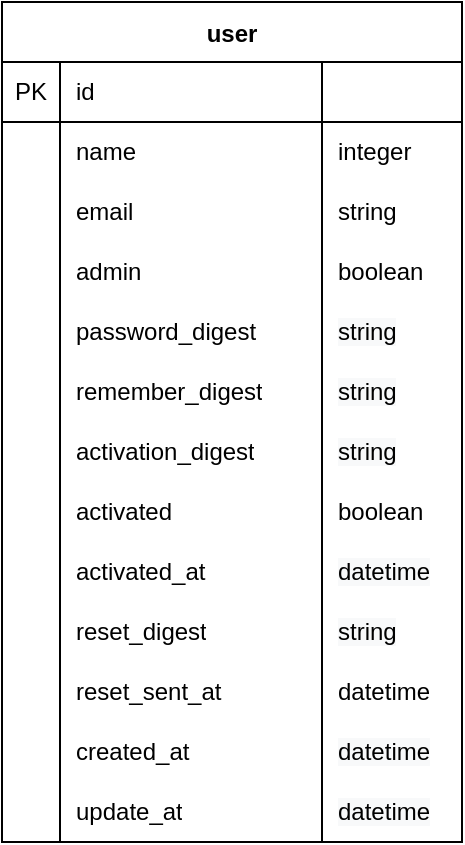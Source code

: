 <mxfile version="15.2.5" type="github">
  <diagram id="C5RBs43oDa-KdzZeNtuy" name="Page-1">
    <mxGraphModel dx="946" dy="614" grid="1" gridSize="10" guides="1" tooltips="1" connect="1" arrows="1" fold="1" page="1" pageScale="1" pageWidth="827" pageHeight="1169" math="0" shadow="0">
      <root>
        <mxCell id="WIyWlLk6GJQsqaUBKTNV-0" />
        <mxCell id="WIyWlLk6GJQsqaUBKTNV-1" parent="WIyWlLk6GJQsqaUBKTNV-0" />
        <mxCell id="iBrmPqQcuPYEzpvfI51Y-0" value="user" style="shape=table;startSize=30;container=1;collapsible=0;childLayout=tableLayout;fixedRows=1;rowLines=0;fontStyle=1;align=center;pointerEvents=1;" vertex="1" parent="WIyWlLk6GJQsqaUBKTNV-1">
          <mxGeometry x="40" y="40" width="230" height="420" as="geometry" />
        </mxCell>
        <mxCell id="iBrmPqQcuPYEzpvfI51Y-1" value="" style="shape=partialRectangle;html=1;whiteSpace=wrap;collapsible=0;dropTarget=0;pointerEvents=1;fillColor=none;top=0;left=0;bottom=1;right=0;points=[[0,0.5],[1,0.5]];portConstraint=eastwest;" vertex="1" parent="iBrmPqQcuPYEzpvfI51Y-0">
          <mxGeometry y="30" width="230" height="30" as="geometry" />
        </mxCell>
        <mxCell id="iBrmPqQcuPYEzpvfI51Y-2" value="PK" style="shape=partialRectangle;html=1;whiteSpace=wrap;connectable=0;fillColor=none;top=0;left=0;bottom=0;right=0;overflow=hidden;pointerEvents=1;" vertex="1" parent="iBrmPqQcuPYEzpvfI51Y-1">
          <mxGeometry width="29" height="30" as="geometry" />
        </mxCell>
        <mxCell id="iBrmPqQcuPYEzpvfI51Y-3" value="id" style="shape=partialRectangle;html=1;whiteSpace=wrap;connectable=0;fillColor=none;top=0;left=0;bottom=0;right=0;align=left;spacingLeft=6;overflow=hidden;pointerEvents=1;" vertex="1" parent="iBrmPqQcuPYEzpvfI51Y-1">
          <mxGeometry x="29" width="131" height="30" as="geometry" />
        </mxCell>
        <mxCell id="iBrmPqQcuPYEzpvfI51Y-53" style="shape=partialRectangle;html=1;whiteSpace=wrap;connectable=0;fillColor=none;top=0;left=0;bottom=0;right=0;align=left;spacingLeft=6;overflow=hidden;pointerEvents=1;" vertex="1" parent="iBrmPqQcuPYEzpvfI51Y-1">
          <mxGeometry x="160" width="70" height="30" as="geometry" />
        </mxCell>
        <mxCell id="iBrmPqQcuPYEzpvfI51Y-4" value="" style="shape=partialRectangle;html=1;whiteSpace=wrap;collapsible=0;dropTarget=0;pointerEvents=1;fillColor=none;top=0;left=0;bottom=0;right=0;points=[[0,0.5],[1,0.5]];portConstraint=eastwest;" vertex="1" parent="iBrmPqQcuPYEzpvfI51Y-0">
          <mxGeometry y="60" width="230" height="30" as="geometry" />
        </mxCell>
        <mxCell id="iBrmPqQcuPYEzpvfI51Y-5" value="" style="shape=partialRectangle;html=1;whiteSpace=wrap;connectable=0;fillColor=none;top=0;left=0;bottom=0;right=0;overflow=hidden;pointerEvents=1;" vertex="1" parent="iBrmPqQcuPYEzpvfI51Y-4">
          <mxGeometry width="29" height="30" as="geometry" />
        </mxCell>
        <mxCell id="iBrmPqQcuPYEzpvfI51Y-6" value="name" style="shape=partialRectangle;html=1;whiteSpace=wrap;connectable=0;fillColor=none;top=0;left=0;bottom=0;right=0;align=left;spacingLeft=6;overflow=hidden;pointerEvents=1;" vertex="1" parent="iBrmPqQcuPYEzpvfI51Y-4">
          <mxGeometry x="29" width="131" height="30" as="geometry" />
        </mxCell>
        <mxCell id="iBrmPqQcuPYEzpvfI51Y-54" value="integer" style="shape=partialRectangle;html=1;whiteSpace=wrap;connectable=0;fillColor=none;top=0;left=0;bottom=0;right=0;align=left;spacingLeft=6;overflow=hidden;pointerEvents=1;" vertex="1" parent="iBrmPqQcuPYEzpvfI51Y-4">
          <mxGeometry x="160" width="70" height="30" as="geometry" />
        </mxCell>
        <mxCell id="iBrmPqQcuPYEzpvfI51Y-7" value="" style="shape=partialRectangle;html=1;whiteSpace=wrap;collapsible=0;dropTarget=0;pointerEvents=1;fillColor=none;top=0;left=0;bottom=0;right=0;points=[[0,0.5],[1,0.5]];portConstraint=eastwest;" vertex="1" parent="iBrmPqQcuPYEzpvfI51Y-0">
          <mxGeometry y="90" width="230" height="30" as="geometry" />
        </mxCell>
        <mxCell id="iBrmPqQcuPYEzpvfI51Y-8" value="" style="shape=partialRectangle;html=1;whiteSpace=wrap;connectable=0;fillColor=none;top=0;left=0;bottom=0;right=0;overflow=hidden;pointerEvents=1;" vertex="1" parent="iBrmPqQcuPYEzpvfI51Y-7">
          <mxGeometry width="29" height="30" as="geometry" />
        </mxCell>
        <mxCell id="iBrmPqQcuPYEzpvfI51Y-9" value="email" style="shape=partialRectangle;html=1;whiteSpace=wrap;connectable=0;fillColor=none;top=0;left=0;bottom=0;right=0;align=left;spacingLeft=6;overflow=hidden;pointerEvents=1;" vertex="1" parent="iBrmPqQcuPYEzpvfI51Y-7">
          <mxGeometry x="29" width="131" height="30" as="geometry" />
        </mxCell>
        <mxCell id="iBrmPqQcuPYEzpvfI51Y-55" value="string" style="shape=partialRectangle;html=1;whiteSpace=wrap;connectable=0;fillColor=none;top=0;left=0;bottom=0;right=0;align=left;spacingLeft=6;overflow=hidden;pointerEvents=1;" vertex="1" parent="iBrmPqQcuPYEzpvfI51Y-7">
          <mxGeometry x="160" width="70" height="30" as="geometry" />
        </mxCell>
        <mxCell id="iBrmPqQcuPYEzpvfI51Y-72" value="" style="shape=partialRectangle;html=1;whiteSpace=wrap;collapsible=0;dropTarget=0;pointerEvents=1;fillColor=none;top=0;left=0;bottom=0;right=0;points=[[0,0.5],[1,0.5]];portConstraint=eastwest;" vertex="1" parent="iBrmPqQcuPYEzpvfI51Y-0">
          <mxGeometry y="120" width="230" height="30" as="geometry" />
        </mxCell>
        <mxCell id="iBrmPqQcuPYEzpvfI51Y-73" value="" style="shape=partialRectangle;html=1;whiteSpace=wrap;connectable=0;fillColor=none;top=0;left=0;bottom=0;right=0;overflow=hidden;pointerEvents=1;" vertex="1" parent="iBrmPqQcuPYEzpvfI51Y-72">
          <mxGeometry width="29" height="30" as="geometry" />
        </mxCell>
        <mxCell id="iBrmPqQcuPYEzpvfI51Y-74" value="admin" style="shape=partialRectangle;html=1;whiteSpace=wrap;connectable=0;fillColor=none;top=0;left=0;bottom=0;right=0;align=left;spacingLeft=6;overflow=hidden;pointerEvents=1;" vertex="1" parent="iBrmPqQcuPYEzpvfI51Y-72">
          <mxGeometry x="29" width="131" height="30" as="geometry" />
        </mxCell>
        <mxCell id="iBrmPqQcuPYEzpvfI51Y-75" value="boolean" style="shape=partialRectangle;html=1;whiteSpace=wrap;connectable=0;fillColor=none;top=0;left=0;bottom=0;right=0;align=left;spacingLeft=6;overflow=hidden;pointerEvents=1;" vertex="1" parent="iBrmPqQcuPYEzpvfI51Y-72">
          <mxGeometry x="160" width="70" height="30" as="geometry" />
        </mxCell>
        <mxCell id="iBrmPqQcuPYEzpvfI51Y-13" value="" style="shape=partialRectangle;html=1;whiteSpace=wrap;collapsible=0;dropTarget=0;pointerEvents=1;fillColor=none;top=0;left=0;bottom=0;right=0;points=[[0,0.5],[1,0.5]];portConstraint=eastwest;" vertex="1" parent="iBrmPqQcuPYEzpvfI51Y-0">
          <mxGeometry y="150" width="230" height="30" as="geometry" />
        </mxCell>
        <mxCell id="iBrmPqQcuPYEzpvfI51Y-14" value="" style="shape=partialRectangle;html=1;whiteSpace=wrap;connectable=0;fillColor=none;top=0;left=0;bottom=0;right=0;overflow=hidden;pointerEvents=1;" vertex="1" parent="iBrmPqQcuPYEzpvfI51Y-13">
          <mxGeometry width="29" height="30" as="geometry" />
        </mxCell>
        <mxCell id="iBrmPqQcuPYEzpvfI51Y-15" value="password_digest" style="shape=partialRectangle;html=1;whiteSpace=wrap;connectable=0;fillColor=none;top=0;left=0;bottom=0;right=0;align=left;spacingLeft=6;overflow=hidden;pointerEvents=1;" vertex="1" parent="iBrmPqQcuPYEzpvfI51Y-13">
          <mxGeometry x="29" width="131" height="30" as="geometry" />
        </mxCell>
        <mxCell id="iBrmPqQcuPYEzpvfI51Y-56" value="&lt;meta charset=&quot;utf-8&quot;&gt;&lt;span style=&quot;color: rgb(0, 0, 0); font-family: helvetica; font-size: 12px; font-style: normal; font-weight: 400; letter-spacing: normal; text-align: left; text-indent: 0px; text-transform: none; word-spacing: 0px; background-color: rgb(248, 249, 250); display: inline; float: none;&quot;&gt;string&lt;/span&gt;" style="shape=partialRectangle;html=1;whiteSpace=wrap;connectable=0;fillColor=none;top=0;left=0;bottom=0;right=0;align=left;spacingLeft=6;overflow=hidden;pointerEvents=1;" vertex="1" parent="iBrmPqQcuPYEzpvfI51Y-13">
          <mxGeometry x="160" width="70" height="30" as="geometry" />
        </mxCell>
        <mxCell id="iBrmPqQcuPYEzpvfI51Y-66" value="" style="shape=partialRectangle;html=1;whiteSpace=wrap;collapsible=0;dropTarget=0;pointerEvents=1;fillColor=none;top=0;left=0;bottom=0;right=0;points=[[0,0.5],[1,0.5]];portConstraint=eastwest;" vertex="1" parent="iBrmPqQcuPYEzpvfI51Y-0">
          <mxGeometry y="180" width="230" height="30" as="geometry" />
        </mxCell>
        <mxCell id="iBrmPqQcuPYEzpvfI51Y-67" value="" style="shape=partialRectangle;html=1;whiteSpace=wrap;connectable=0;fillColor=none;top=0;left=0;bottom=0;right=0;overflow=hidden;pointerEvents=1;" vertex="1" parent="iBrmPqQcuPYEzpvfI51Y-66">
          <mxGeometry width="29" height="30" as="geometry" />
        </mxCell>
        <mxCell id="iBrmPqQcuPYEzpvfI51Y-68" value="remember_digest" style="shape=partialRectangle;html=1;whiteSpace=wrap;connectable=0;fillColor=none;top=0;left=0;bottom=0;right=0;align=left;spacingLeft=6;overflow=hidden;pointerEvents=1;" vertex="1" parent="iBrmPqQcuPYEzpvfI51Y-66">
          <mxGeometry x="29" width="131" height="30" as="geometry" />
        </mxCell>
        <mxCell id="iBrmPqQcuPYEzpvfI51Y-69" value="&lt;meta charset=&quot;utf-8&quot;&gt;&lt;span style=&quot;color: rgb(0, 0, 0); font-family: helvetica; font-size: 12px; font-style: normal; font-weight: 400; letter-spacing: normal; text-align: left; text-indent: 0px; text-transform: none; word-spacing: 0px; background-color: rgb(248, 249, 250); display: inline; float: none;&quot;&gt;string&lt;/span&gt;" style="shape=partialRectangle;html=1;whiteSpace=wrap;connectable=0;fillColor=none;top=0;left=0;bottom=0;right=0;align=left;spacingLeft=6;overflow=hidden;pointerEvents=1;" vertex="1" parent="iBrmPqQcuPYEzpvfI51Y-66">
          <mxGeometry x="160" width="70" height="30" as="geometry" />
        </mxCell>
        <mxCell id="iBrmPqQcuPYEzpvfI51Y-16" value="" style="shape=partialRectangle;html=1;whiteSpace=wrap;collapsible=0;dropTarget=0;pointerEvents=1;fillColor=none;top=0;left=0;bottom=0;right=0;points=[[0,0.5],[1,0.5]];portConstraint=eastwest;" vertex="1" parent="iBrmPqQcuPYEzpvfI51Y-0">
          <mxGeometry y="210" width="230" height="30" as="geometry" />
        </mxCell>
        <mxCell id="iBrmPqQcuPYEzpvfI51Y-17" value="" style="shape=partialRectangle;html=1;whiteSpace=wrap;connectable=0;fillColor=none;top=0;left=0;bottom=0;right=0;overflow=hidden;pointerEvents=1;" vertex="1" parent="iBrmPqQcuPYEzpvfI51Y-16">
          <mxGeometry width="29" height="30" as="geometry" />
        </mxCell>
        <mxCell id="iBrmPqQcuPYEzpvfI51Y-18" value="activation_digest" style="shape=partialRectangle;html=1;whiteSpace=wrap;connectable=0;fillColor=none;top=0;left=0;bottom=0;right=0;align=left;spacingLeft=6;overflow=hidden;pointerEvents=1;" vertex="1" parent="iBrmPqQcuPYEzpvfI51Y-16">
          <mxGeometry x="29" width="131" height="30" as="geometry" />
        </mxCell>
        <mxCell id="iBrmPqQcuPYEzpvfI51Y-59" value="&lt;meta charset=&quot;utf-8&quot;&gt;&lt;span style=&quot;color: rgb(0, 0, 0); font-family: helvetica; font-size: 12px; font-style: normal; font-weight: 400; letter-spacing: normal; text-align: left; text-indent: 0px; text-transform: none; word-spacing: 0px; background-color: rgb(248, 249, 250); display: inline; float: none;&quot;&gt;string&lt;/span&gt;" style="shape=partialRectangle;html=1;whiteSpace=wrap;connectable=0;fillColor=none;top=0;left=0;bottom=0;right=0;align=left;spacingLeft=6;overflow=hidden;pointerEvents=1;" vertex="1" parent="iBrmPqQcuPYEzpvfI51Y-16">
          <mxGeometry x="160" width="70" height="30" as="geometry" />
        </mxCell>
        <mxCell id="iBrmPqQcuPYEzpvfI51Y-22" value="" style="shape=partialRectangle;html=1;whiteSpace=wrap;collapsible=0;dropTarget=0;pointerEvents=1;fillColor=none;top=0;left=0;bottom=0;right=0;points=[[0,0.5],[1,0.5]];portConstraint=eastwest;" vertex="1" parent="iBrmPqQcuPYEzpvfI51Y-0">
          <mxGeometry y="240" width="230" height="30" as="geometry" />
        </mxCell>
        <mxCell id="iBrmPqQcuPYEzpvfI51Y-23" value="" style="shape=partialRectangle;html=1;whiteSpace=wrap;connectable=0;fillColor=none;top=0;left=0;bottom=0;right=0;overflow=hidden;pointerEvents=1;" vertex="1" parent="iBrmPqQcuPYEzpvfI51Y-22">
          <mxGeometry width="29" height="30" as="geometry" />
        </mxCell>
        <mxCell id="iBrmPqQcuPYEzpvfI51Y-24" value="activated" style="shape=partialRectangle;html=1;whiteSpace=wrap;connectable=0;fillColor=none;top=0;left=0;bottom=0;right=0;align=left;spacingLeft=6;overflow=hidden;pointerEvents=1;" vertex="1" parent="iBrmPqQcuPYEzpvfI51Y-22">
          <mxGeometry x="29" width="131" height="30" as="geometry" />
        </mxCell>
        <mxCell id="iBrmPqQcuPYEzpvfI51Y-60" value="boolean" style="shape=partialRectangle;html=1;whiteSpace=wrap;connectable=0;fillColor=none;top=0;left=0;bottom=0;right=0;align=left;spacingLeft=6;overflow=hidden;pointerEvents=1;" vertex="1" parent="iBrmPqQcuPYEzpvfI51Y-22">
          <mxGeometry x="160" width="70" height="30" as="geometry" />
        </mxCell>
        <mxCell id="iBrmPqQcuPYEzpvfI51Y-25" value="" style="shape=partialRectangle;html=1;whiteSpace=wrap;collapsible=0;dropTarget=0;pointerEvents=1;fillColor=none;top=0;left=0;bottom=0;right=0;points=[[0,0.5],[1,0.5]];portConstraint=eastwest;" vertex="1" parent="iBrmPqQcuPYEzpvfI51Y-0">
          <mxGeometry y="270" width="230" height="30" as="geometry" />
        </mxCell>
        <mxCell id="iBrmPqQcuPYEzpvfI51Y-26" value="" style="shape=partialRectangle;html=1;whiteSpace=wrap;connectable=0;fillColor=none;top=0;left=0;bottom=0;right=0;overflow=hidden;pointerEvents=1;" vertex="1" parent="iBrmPqQcuPYEzpvfI51Y-25">
          <mxGeometry width="29" height="30" as="geometry" />
        </mxCell>
        <mxCell id="iBrmPqQcuPYEzpvfI51Y-27" value="activated_at" style="shape=partialRectangle;html=1;whiteSpace=wrap;connectable=0;fillColor=none;top=0;left=0;bottom=0;right=0;align=left;spacingLeft=6;overflow=hidden;pointerEvents=1;" vertex="1" parent="iBrmPqQcuPYEzpvfI51Y-25">
          <mxGeometry x="29" width="131" height="30" as="geometry" />
        </mxCell>
        <mxCell id="iBrmPqQcuPYEzpvfI51Y-61" value="&lt;meta charset=&quot;utf-8&quot;&gt;&lt;span style=&quot;color: rgb(0, 0, 0); font-family: helvetica; font-size: 12px; font-style: normal; font-weight: 400; letter-spacing: normal; text-align: left; text-indent: 0px; text-transform: none; word-spacing: 0px; background-color: rgb(248, 249, 250); display: inline; float: none;&quot;&gt;datetime&lt;/span&gt;" style="shape=partialRectangle;html=1;whiteSpace=wrap;connectable=0;fillColor=none;top=0;left=0;bottom=0;right=0;align=left;spacingLeft=6;overflow=hidden;pointerEvents=1;" vertex="1" parent="iBrmPqQcuPYEzpvfI51Y-25">
          <mxGeometry x="160" width="70" height="30" as="geometry" />
        </mxCell>
        <mxCell id="iBrmPqQcuPYEzpvfI51Y-19" value="" style="shape=partialRectangle;html=1;whiteSpace=wrap;collapsible=0;dropTarget=0;pointerEvents=1;fillColor=none;top=0;left=0;bottom=0;right=0;points=[[0,0.5],[1,0.5]];portConstraint=eastwest;" vertex="1" parent="iBrmPqQcuPYEzpvfI51Y-0">
          <mxGeometry y="300" width="230" height="30" as="geometry" />
        </mxCell>
        <mxCell id="iBrmPqQcuPYEzpvfI51Y-20" value="" style="shape=partialRectangle;html=1;whiteSpace=wrap;connectable=0;fillColor=none;top=0;left=0;bottom=0;right=0;overflow=hidden;pointerEvents=1;" vertex="1" parent="iBrmPqQcuPYEzpvfI51Y-19">
          <mxGeometry width="29" height="30" as="geometry" />
        </mxCell>
        <mxCell id="iBrmPqQcuPYEzpvfI51Y-21" value="reset_digest" style="shape=partialRectangle;html=1;whiteSpace=wrap;connectable=0;fillColor=none;top=0;left=0;bottom=0;right=0;align=left;spacingLeft=6;overflow=hidden;pointerEvents=1;" vertex="1" parent="iBrmPqQcuPYEzpvfI51Y-19">
          <mxGeometry x="29" width="131" height="30" as="geometry" />
        </mxCell>
        <mxCell id="iBrmPqQcuPYEzpvfI51Y-57" value="&lt;meta charset=&quot;utf-8&quot;&gt;&lt;span style=&quot;color: rgb(0, 0, 0); font-family: helvetica; font-size: 12px; font-style: normal; font-weight: 400; letter-spacing: normal; text-align: left; text-indent: 0px; text-transform: none; word-spacing: 0px; background-color: rgb(248, 249, 250); display: inline; float: none;&quot;&gt;string&lt;/span&gt;" style="shape=partialRectangle;html=1;whiteSpace=wrap;connectable=0;fillColor=none;top=0;left=0;bottom=0;right=0;align=left;spacingLeft=6;overflow=hidden;pointerEvents=1;" vertex="1" parent="iBrmPqQcuPYEzpvfI51Y-19">
          <mxGeometry x="160" width="70" height="30" as="geometry" />
        </mxCell>
        <mxCell id="iBrmPqQcuPYEzpvfI51Y-10" value="" style="shape=partialRectangle;html=1;whiteSpace=wrap;collapsible=0;dropTarget=0;pointerEvents=1;fillColor=none;top=0;left=0;bottom=0;right=0;points=[[0,0.5],[1,0.5]];portConstraint=eastwest;" vertex="1" parent="iBrmPqQcuPYEzpvfI51Y-0">
          <mxGeometry y="330" width="230" height="30" as="geometry" />
        </mxCell>
        <mxCell id="iBrmPqQcuPYEzpvfI51Y-11" value="" style="shape=partialRectangle;html=1;whiteSpace=wrap;connectable=0;fillColor=none;top=0;left=0;bottom=0;right=0;overflow=hidden;pointerEvents=1;" vertex="1" parent="iBrmPqQcuPYEzpvfI51Y-10">
          <mxGeometry width="29" height="30" as="geometry" />
        </mxCell>
        <mxCell id="iBrmPqQcuPYEzpvfI51Y-12" value="reset_sent_at" style="shape=partialRectangle;html=1;whiteSpace=wrap;connectable=0;fillColor=none;top=0;left=0;bottom=0;right=0;align=left;spacingLeft=6;overflow=hidden;pointerEvents=1;" vertex="1" parent="iBrmPqQcuPYEzpvfI51Y-10">
          <mxGeometry x="29" width="131" height="30" as="geometry" />
        </mxCell>
        <mxCell id="iBrmPqQcuPYEzpvfI51Y-58" value="datetime" style="shape=partialRectangle;html=1;whiteSpace=wrap;connectable=0;fillColor=none;top=0;left=0;bottom=0;right=0;align=left;spacingLeft=6;overflow=hidden;pointerEvents=1;" vertex="1" parent="iBrmPqQcuPYEzpvfI51Y-10">
          <mxGeometry x="160" width="70" height="30" as="geometry" />
        </mxCell>
        <mxCell id="iBrmPqQcuPYEzpvfI51Y-28" value="" style="shape=partialRectangle;html=1;whiteSpace=wrap;collapsible=0;dropTarget=0;pointerEvents=1;fillColor=none;top=0;left=0;bottom=0;right=0;points=[[0,0.5],[1,0.5]];portConstraint=eastwest;" vertex="1" parent="iBrmPqQcuPYEzpvfI51Y-0">
          <mxGeometry y="360" width="230" height="30" as="geometry" />
        </mxCell>
        <mxCell id="iBrmPqQcuPYEzpvfI51Y-29" value="" style="shape=partialRectangle;html=1;whiteSpace=wrap;connectable=0;fillColor=none;top=0;left=0;bottom=0;right=0;overflow=hidden;pointerEvents=1;" vertex="1" parent="iBrmPqQcuPYEzpvfI51Y-28">
          <mxGeometry width="29" height="30" as="geometry" />
        </mxCell>
        <mxCell id="iBrmPqQcuPYEzpvfI51Y-30" value="created_at" style="shape=partialRectangle;html=1;whiteSpace=wrap;connectable=0;fillColor=none;top=0;left=0;bottom=0;right=0;align=left;spacingLeft=6;overflow=hidden;pointerEvents=1;" vertex="1" parent="iBrmPqQcuPYEzpvfI51Y-28">
          <mxGeometry x="29" width="131" height="30" as="geometry" />
        </mxCell>
        <mxCell id="iBrmPqQcuPYEzpvfI51Y-62" value="&lt;meta charset=&quot;utf-8&quot;&gt;&lt;span style=&quot;color: rgb(0, 0, 0); font-family: helvetica; font-size: 12px; font-style: normal; font-weight: 400; letter-spacing: normal; text-align: left; text-indent: 0px; text-transform: none; word-spacing: 0px; background-color: rgb(248, 249, 250); display: inline; float: none;&quot;&gt;datetime&lt;/span&gt;" style="shape=partialRectangle;html=1;whiteSpace=wrap;connectable=0;fillColor=none;top=0;left=0;bottom=0;right=0;align=left;spacingLeft=6;overflow=hidden;pointerEvents=1;" vertex="1" parent="iBrmPqQcuPYEzpvfI51Y-28">
          <mxGeometry x="160" width="70" height="30" as="geometry" />
        </mxCell>
        <mxCell id="iBrmPqQcuPYEzpvfI51Y-31" value="" style="shape=partialRectangle;html=1;whiteSpace=wrap;collapsible=0;dropTarget=0;pointerEvents=1;fillColor=none;top=0;left=0;bottom=0;right=0;points=[[0,0.5],[1,0.5]];portConstraint=eastwest;" vertex="1" parent="iBrmPqQcuPYEzpvfI51Y-0">
          <mxGeometry y="390" width="230" height="30" as="geometry" />
        </mxCell>
        <mxCell id="iBrmPqQcuPYEzpvfI51Y-32" value="" style="shape=partialRectangle;html=1;whiteSpace=wrap;connectable=0;fillColor=none;top=0;left=0;bottom=0;right=0;overflow=hidden;pointerEvents=1;" vertex="1" parent="iBrmPqQcuPYEzpvfI51Y-31">
          <mxGeometry width="29" height="30" as="geometry" />
        </mxCell>
        <mxCell id="iBrmPqQcuPYEzpvfI51Y-33" value="update_at" style="shape=partialRectangle;html=1;whiteSpace=wrap;connectable=0;fillColor=none;top=0;left=0;bottom=0;right=0;align=left;spacingLeft=6;overflow=hidden;pointerEvents=1;" vertex="1" parent="iBrmPqQcuPYEzpvfI51Y-31">
          <mxGeometry x="29" width="131" height="30" as="geometry" />
        </mxCell>
        <mxCell id="iBrmPqQcuPYEzpvfI51Y-63" value="&lt;meta charset=&quot;utf-8&quot;&gt;&lt;span style=&quot;color: rgb(0, 0, 0); font-family: helvetica; font-size: 12px; font-style: normal; font-weight: 400; letter-spacing: normal; text-align: left; text-indent: 0px; text-transform: none; word-spacing: 0px; background-color: rgb(248, 249, 250); display: inline; float: none;&quot;&gt;datetime&lt;/span&gt;" style="shape=partialRectangle;html=1;whiteSpace=wrap;connectable=0;fillColor=none;top=0;left=0;bottom=0;right=0;align=left;spacingLeft=6;overflow=hidden;pointerEvents=1;" vertex="1" parent="iBrmPqQcuPYEzpvfI51Y-31">
          <mxGeometry x="160" width="70" height="30" as="geometry" />
        </mxCell>
      </root>
    </mxGraphModel>
  </diagram>
</mxfile>
